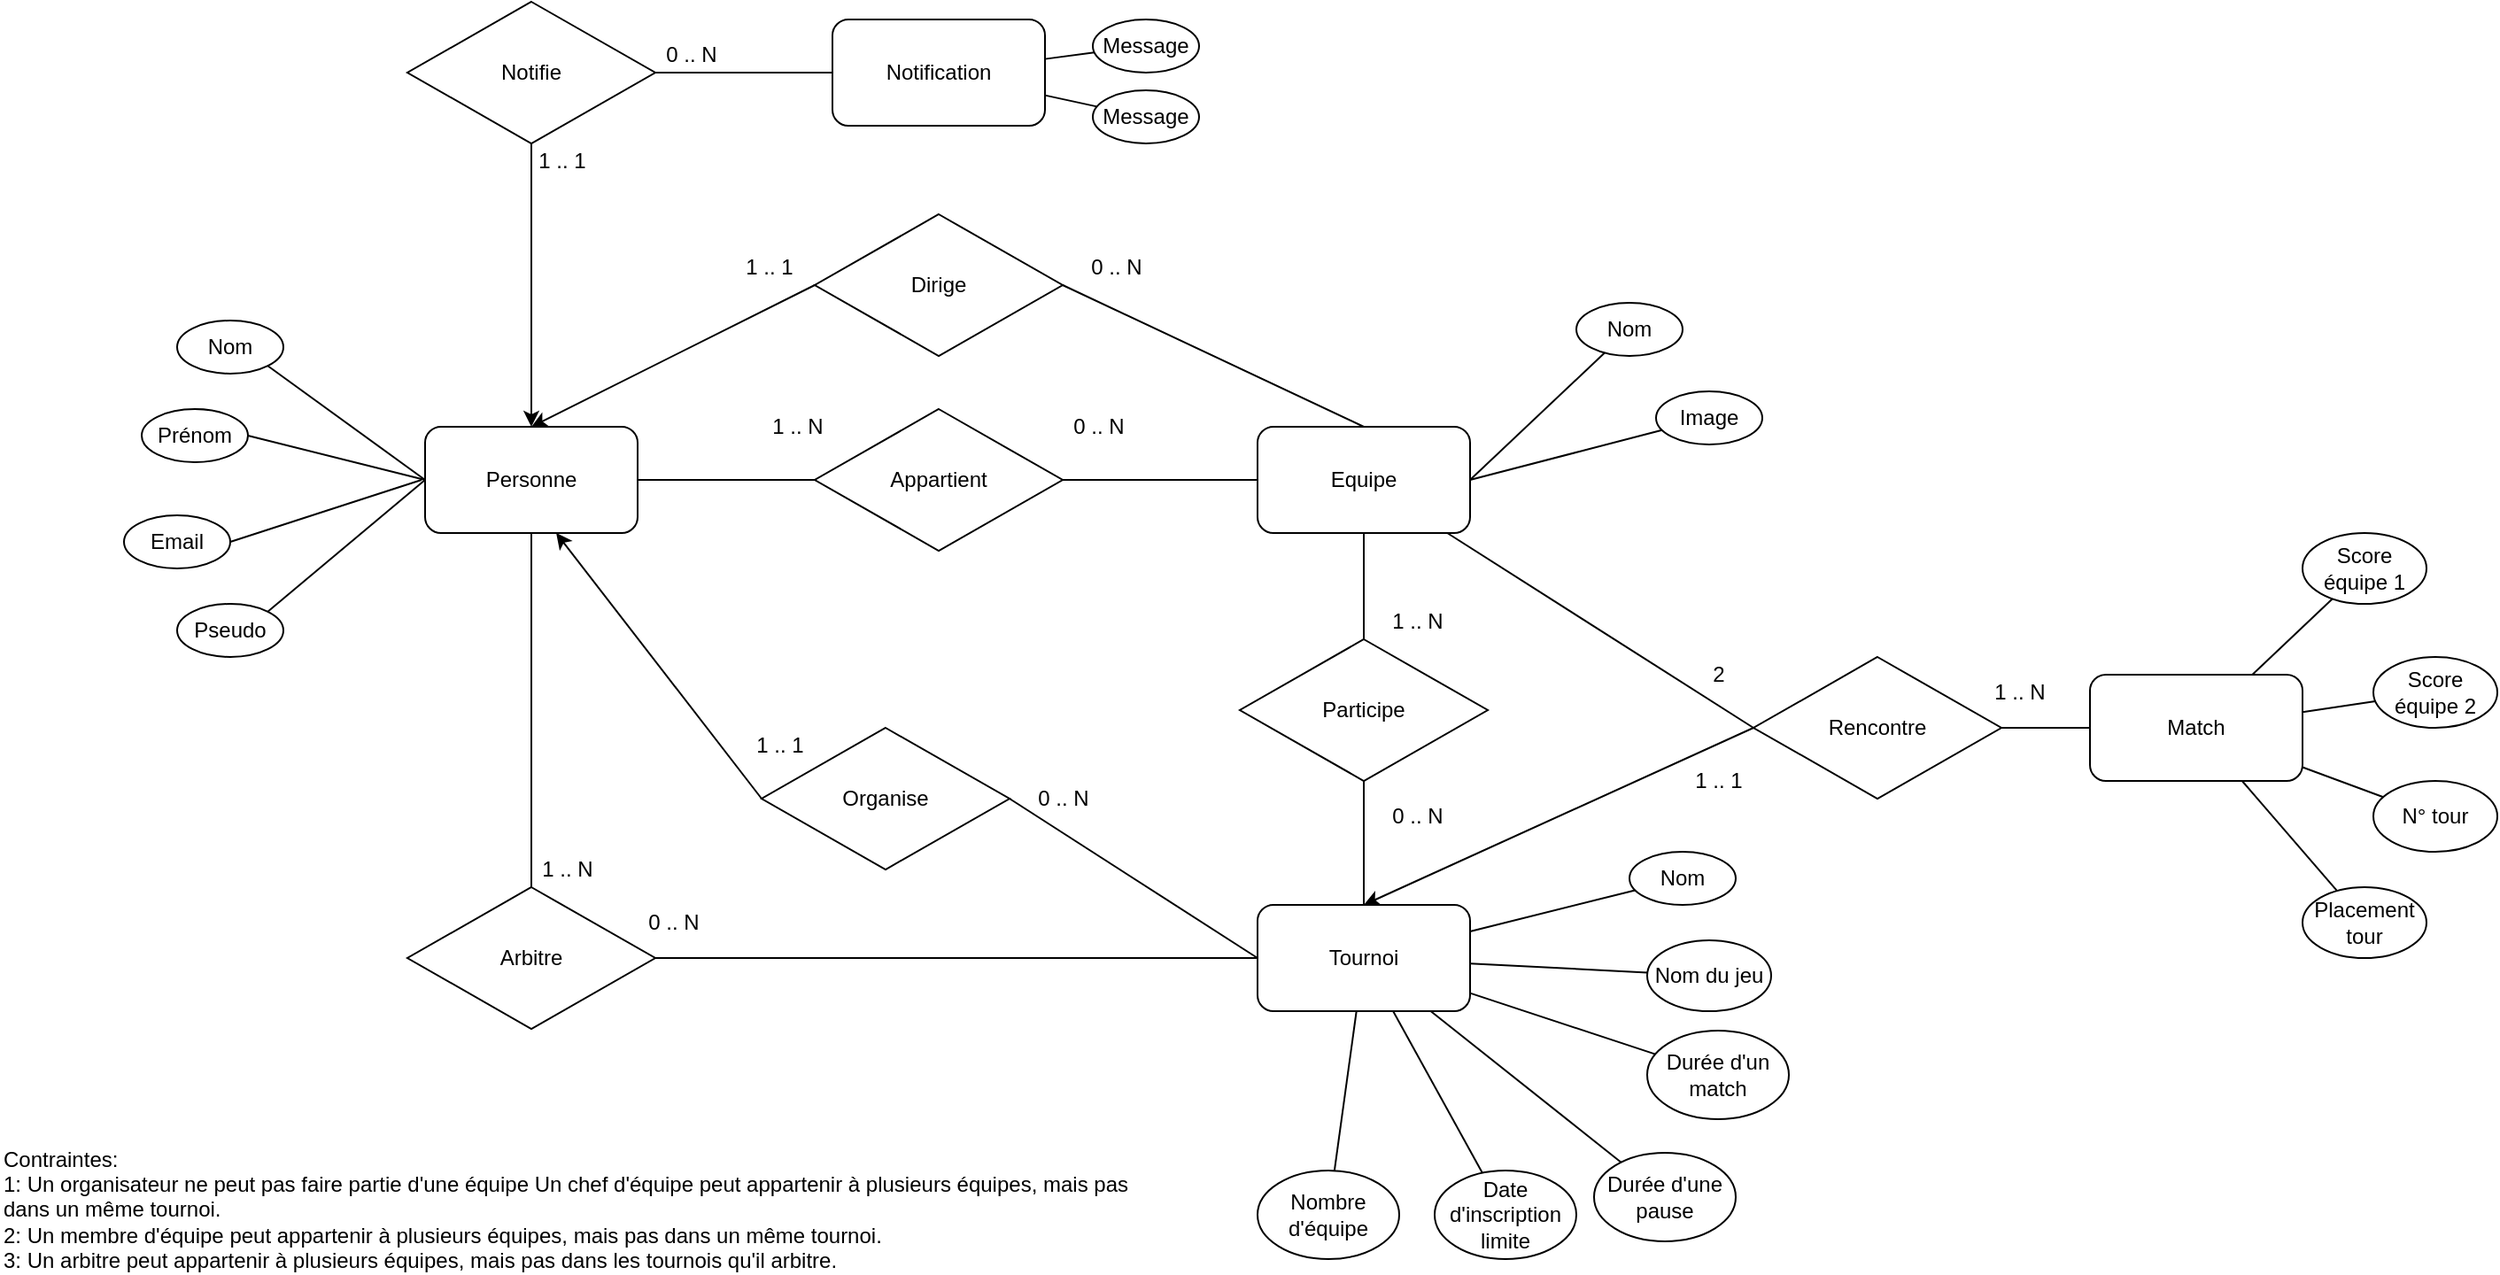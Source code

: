 <mxfile version="14.4.9" type="device"><diagram id="k_UvyUHj3-LaIpQjE4Ir" name="Page-1"><mxGraphModel dx="2223" dy="1466" grid="1" gridSize="10" guides="1" tooltips="1" connect="1" arrows="1" fold="1" page="1" pageScale="1" pageWidth="827" pageHeight="1169" math="0" shadow="0"><root><mxCell id="0"/><mxCell id="1" parent="0"/><mxCell id="oQfPXr5pK1oFeFnPemn1-2" value="Personne" style="rounded=1;whiteSpace=wrap;html=1;" parent="1" vertex="1"><mxGeometry x="-607" y="-880" width="120" height="60" as="geometry"/></mxCell><mxCell id="oQfPXr5pK1oFeFnPemn1-4" value="Equipe" style="rounded=1;whiteSpace=wrap;html=1;" parent="1" vertex="1"><mxGeometry x="-137" y="-880" width="120" height="60" as="geometry"/></mxCell><mxCell id="oQfPXr5pK1oFeFnPemn1-5" value="Appartient" style="rhombus;whiteSpace=wrap;html=1;" parent="1" vertex="1"><mxGeometry x="-387" y="-890" width="140" height="80" as="geometry"/></mxCell><mxCell id="oQfPXr5pK1oFeFnPemn1-10" value="Nom" style="ellipse;whiteSpace=wrap;html=1;" parent="1" vertex="1"><mxGeometry x="-747" y="-940" width="60" height="30" as="geometry"/></mxCell><mxCell id="oQfPXr5pK1oFeFnPemn1-11" value="Prénom" style="ellipse;whiteSpace=wrap;html=1;" parent="1" vertex="1"><mxGeometry x="-767" y="-890" width="60" height="30" as="geometry"/></mxCell><mxCell id="oQfPXr5pK1oFeFnPemn1-12" value="Pseudo" style="ellipse;whiteSpace=wrap;html=1;" parent="1" vertex="1"><mxGeometry x="-747" y="-780" width="60" height="30" as="geometry"/></mxCell><mxCell id="oQfPXr5pK1oFeFnPemn1-15" value="" style="endArrow=none;html=1;exitX=1;exitY=0.5;exitDx=0;exitDy=0;entryX=0;entryY=0.5;entryDx=0;entryDy=0;" parent="1" source="oQfPXr5pK1oFeFnPemn1-11" target="oQfPXr5pK1oFeFnPemn1-2" edge="1"><mxGeometry width="50" height="50" relative="1" as="geometry"><mxPoint x="-457" y="-720" as="sourcePoint"/><mxPoint x="-407" y="-770" as="targetPoint"/></mxGeometry></mxCell><mxCell id="oQfPXr5pK1oFeFnPemn1-16" value="" style="endArrow=none;html=1;exitX=1;exitY=0;exitDx=0;exitDy=0;entryX=0;entryY=0.5;entryDx=0;entryDy=0;" parent="1" source="oQfPXr5pK1oFeFnPemn1-12" target="oQfPXr5pK1oFeFnPemn1-2" edge="1"><mxGeometry width="50" height="50" relative="1" as="geometry"><mxPoint x="-677" y="-840.0" as="sourcePoint"/><mxPoint x="-597.0" y="-840.0" as="targetPoint"/></mxGeometry></mxCell><mxCell id="oQfPXr5pK1oFeFnPemn1-17" value="" style="endArrow=none;html=1;entryX=0;entryY=0.5;entryDx=0;entryDy=0;exitX=1;exitY=1;exitDx=0;exitDy=0;" parent="1" source="oQfPXr5pK1oFeFnPemn1-10" target="oQfPXr5pK1oFeFnPemn1-2" edge="1"><mxGeometry width="50" height="50" relative="1" as="geometry"><mxPoint x="-657" y="-900" as="sourcePoint"/><mxPoint x="-597.0" y="-840.0" as="targetPoint"/></mxGeometry></mxCell><mxCell id="oQfPXr5pK1oFeFnPemn1-18" value="Email" style="ellipse;whiteSpace=wrap;html=1;" parent="1" vertex="1"><mxGeometry x="-777" y="-830" width="60" height="30" as="geometry"/></mxCell><mxCell id="oQfPXr5pK1oFeFnPemn1-19" value="" style="endArrow=none;html=1;exitX=1;exitY=0.5;exitDx=0;exitDy=0;" parent="1" source="oQfPXr5pK1oFeFnPemn1-18" edge="1"><mxGeometry width="50" height="50" relative="1" as="geometry"><mxPoint x="-237" y="-720" as="sourcePoint"/><mxPoint x="-609" y="-850" as="targetPoint"/></mxGeometry></mxCell><mxCell id="oQfPXr5pK1oFeFnPemn1-20" value="0 .. N" style="text;html=1;align=center;verticalAlign=middle;resizable=0;points=[];autosize=1;" parent="1" vertex="1"><mxGeometry x="-247" y="-890" width="40" height="20" as="geometry"/></mxCell><mxCell id="oQfPXr5pK1oFeFnPemn1-21" value="1 .. N" style="text;html=1;align=center;verticalAlign=middle;resizable=0;points=[];autosize=1;" parent="1" vertex="1"><mxGeometry x="-417" y="-890" width="40" height="20" as="geometry"/></mxCell><mxCell id="cYdKor8v96iRCy1N4otG-1" value="" style="endArrow=none;html=1;exitX=1;exitY=0.5;exitDx=0;exitDy=0;" parent="1" source="oQfPXr5pK1oFeFnPemn1-2" target="oQfPXr5pK1oFeFnPemn1-5" edge="1"><mxGeometry width="50" height="50" relative="1" as="geometry"><mxPoint x="-137" y="-660" as="sourcePoint"/><mxPoint x="-87" y="-710" as="targetPoint"/></mxGeometry></mxCell><mxCell id="cYdKor8v96iRCy1N4otG-2" value="" style="endArrow=none;html=1;exitX=0;exitY=0.5;exitDx=0;exitDy=0;entryX=1;entryY=0.5;entryDx=0;entryDy=0;" parent="1" source="oQfPXr5pK1oFeFnPemn1-4" target="oQfPXr5pK1oFeFnPemn1-5" edge="1"><mxGeometry width="50" height="50" relative="1" as="geometry"><mxPoint x="-477" y="-840" as="sourcePoint"/><mxPoint x="-377" y="-840" as="targetPoint"/></mxGeometry></mxCell><mxCell id="cYdKor8v96iRCy1N4otG-3" value="Nom" style="ellipse;whiteSpace=wrap;html=1;" parent="1" vertex="1"><mxGeometry x="43" y="-950" width="60" height="30" as="geometry"/></mxCell><mxCell id="cYdKor8v96iRCy1N4otG-4" value="" style="endArrow=none;html=1;exitX=1;exitY=0.5;exitDx=0;exitDy=0;" parent="1" source="oQfPXr5pK1oFeFnPemn1-4" target="cYdKor8v96iRCy1N4otG-3" edge="1"><mxGeometry width="50" height="50" relative="1" as="geometry"><mxPoint x="-157" y="-680" as="sourcePoint"/><mxPoint x="-107" y="-730" as="targetPoint"/></mxGeometry></mxCell><mxCell id="cYdKor8v96iRCy1N4otG-5" value="Image" style="ellipse;whiteSpace=wrap;html=1;" parent="1" vertex="1"><mxGeometry x="88" y="-900" width="60" height="30" as="geometry"/></mxCell><mxCell id="cYdKor8v96iRCy1N4otG-6" value="" style="endArrow=none;html=1;exitX=1;exitY=0.5;exitDx=0;exitDy=0;" parent="1" source="oQfPXr5pK1oFeFnPemn1-4" target="cYdKor8v96iRCy1N4otG-5" edge="1"><mxGeometry width="50" height="50" relative="1" as="geometry"><mxPoint x="-7" y="-840.0" as="sourcePoint"/><mxPoint x="58.882" y="-901.765" as="targetPoint"/></mxGeometry></mxCell><mxCell id="cYdKor8v96iRCy1N4otG-47" style="edgeStyle=none;rounded=0;orthogonalLoop=1;jettySize=auto;html=1;exitX=0;exitY=0.5;exitDx=0;exitDy=0;entryX=0.5;entryY=0;entryDx=0;entryDy=0;" parent="1" source="cYdKor8v96iRCy1N4otG-7" target="oQfPXr5pK1oFeFnPemn1-2" edge="1"><mxGeometry relative="1" as="geometry"/></mxCell><mxCell id="cYdKor8v96iRCy1N4otG-7" value="Dirige" style="rhombus;whiteSpace=wrap;html=1;" parent="1" vertex="1"><mxGeometry x="-387" y="-1000" width="140" height="80" as="geometry"/></mxCell><mxCell id="cYdKor8v96iRCy1N4otG-10" value="1 .. 1" style="text;html=1;align=center;verticalAlign=middle;resizable=0;points=[];autosize=1;" parent="1" vertex="1"><mxGeometry x="-433" y="-980" width="40" height="20" as="geometry"/></mxCell><mxCell id="cYdKor8v96iRCy1N4otG-11" value="0 .. N" style="text;html=1;align=center;verticalAlign=middle;resizable=0;points=[];autosize=1;" parent="1" vertex="1"><mxGeometry x="-237" y="-980" width="40" height="20" as="geometry"/></mxCell><mxCell id="cYdKor8v96iRCy1N4otG-13" value="Tournoi" style="rounded=1;whiteSpace=wrap;html=1;" parent="1" vertex="1"><mxGeometry x="-137" y="-610" width="120" height="60" as="geometry"/></mxCell><mxCell id="cYdKor8v96iRCy1N4otG-14" value="Participe" style="rhombus;whiteSpace=wrap;html=1;" parent="1" vertex="1"><mxGeometry x="-147" y="-760" width="140" height="80" as="geometry"/></mxCell><mxCell id="cYdKor8v96iRCy1N4otG-15" value="" style="endArrow=none;html=1;entryX=0.5;entryY=1;entryDx=0;entryDy=0;" parent="1" source="cYdKor8v96iRCy1N4otG-14" target="oQfPXr5pK1oFeFnPemn1-4" edge="1"><mxGeometry width="50" height="50" relative="1" as="geometry"><mxPoint x="-157" y="-680" as="sourcePoint"/><mxPoint x="-107" y="-730" as="targetPoint"/></mxGeometry></mxCell><mxCell id="cYdKor8v96iRCy1N4otG-16" value="" style="endArrow=none;html=1;entryX=0.5;entryY=1;entryDx=0;entryDy=0;exitX=0.5;exitY=0;exitDx=0;exitDy=0;" parent="1" source="cYdKor8v96iRCy1N4otG-13" target="cYdKor8v96iRCy1N4otG-14" edge="1"><mxGeometry width="50" height="50" relative="1" as="geometry"><mxPoint x="-67" y="-750.0" as="sourcePoint"/><mxPoint x="-67" y="-810.0" as="targetPoint"/></mxGeometry></mxCell><mxCell id="cYdKor8v96iRCy1N4otG-17" value="0 .. N" style="text;html=1;align=center;verticalAlign=middle;resizable=0;points=[];autosize=1;" parent="1" vertex="1"><mxGeometry x="-67" y="-670" width="40" height="20" as="geometry"/></mxCell><mxCell id="cYdKor8v96iRCy1N4otG-18" value="1 .. N" style="text;html=1;align=center;verticalAlign=middle;resizable=0;points=[];autosize=1;" parent="1" vertex="1"><mxGeometry x="-67" y="-780" width="40" height="20" as="geometry"/></mxCell><mxCell id="cYdKor8v96iRCy1N4otG-46" style="edgeStyle=none;rounded=0;orthogonalLoop=1;jettySize=auto;html=1;exitX=0;exitY=0.5;exitDx=0;exitDy=0;entryX=0.617;entryY=1;entryDx=0;entryDy=0;entryPerimeter=0;" parent="1" source="cYdKor8v96iRCy1N4otG-19" target="oQfPXr5pK1oFeFnPemn1-2" edge="1"><mxGeometry relative="1" as="geometry"/></mxCell><mxCell id="cYdKor8v96iRCy1N4otG-19" value="Organise" style="rhombus;whiteSpace=wrap;html=1;" parent="1" vertex="1"><mxGeometry x="-417" y="-710" width="140" height="80" as="geometry"/></mxCell><mxCell id="cYdKor8v96iRCy1N4otG-21" value="0 .. N" style="text;html=1;align=center;verticalAlign=middle;resizable=0;points=[];autosize=1;" parent="1" vertex="1"><mxGeometry x="-267" y="-680" width="40" height="20" as="geometry"/></mxCell><mxCell id="cYdKor8v96iRCy1N4otG-22" value="" style="endArrow=none;html=1;exitX=1;exitY=0.5;exitDx=0;exitDy=0;entryX=0;entryY=0.5;entryDx=0;entryDy=0;" parent="1" source="cYdKor8v96iRCy1N4otG-19" target="cYdKor8v96iRCy1N4otG-13" edge="1"><mxGeometry width="50" height="50" relative="1" as="geometry"><mxPoint x="-157" y="-680" as="sourcePoint"/><mxPoint x="-107" y="-730" as="targetPoint"/></mxGeometry></mxCell><mxCell id="cYdKor8v96iRCy1N4otG-23" value="1 .. 1" style="text;html=1;align=center;verticalAlign=middle;resizable=0;points=[];autosize=1;" parent="1" vertex="1"><mxGeometry x="-427" y="-710" width="40" height="20" as="geometry"/></mxCell><mxCell id="cYdKor8v96iRCy1N4otG-24" value="Nom" style="ellipse;whiteSpace=wrap;html=1;" parent="1" vertex="1"><mxGeometry x="73" y="-640" width="60" height="30" as="geometry"/></mxCell><mxCell id="cYdKor8v96iRCy1N4otG-25" value="Nom du jeu" style="ellipse;whiteSpace=wrap;html=1;" parent="1" vertex="1"><mxGeometry x="83" y="-590" width="70" height="40" as="geometry"/></mxCell><mxCell id="cYdKor8v96iRCy1N4otG-27" value="Durée d'un match" style="ellipse;whiteSpace=wrap;html=1;" parent="1" vertex="1"><mxGeometry x="83" y="-539" width="80" height="50" as="geometry"/></mxCell><mxCell id="cYdKor8v96iRCy1N4otG-28" value="Durée d'une pause" style="ellipse;whiteSpace=wrap;html=1;" parent="1" vertex="1"><mxGeometry x="53" y="-470" width="80" height="50" as="geometry"/></mxCell><mxCell id="cYdKor8v96iRCy1N4otG-29" value="Date d'inscription limite" style="ellipse;whiteSpace=wrap;html=1;" parent="1" vertex="1"><mxGeometry x="-37" y="-460" width="80" height="50" as="geometry"/></mxCell><mxCell id="cYdKor8v96iRCy1N4otG-30" value="Nombre d'équipe" style="ellipse;whiteSpace=wrap;html=1;" parent="1" vertex="1"><mxGeometry x="-137" y="-460" width="80" height="50" as="geometry"/></mxCell><mxCell id="cYdKor8v96iRCy1N4otG-33" value="" style="endArrow=none;html=1;" parent="1" source="cYdKor8v96iRCy1N4otG-13" target="cYdKor8v96iRCy1N4otG-24" edge="1"><mxGeometry width="50" height="50" relative="1" as="geometry"><mxPoint x="-157" y="-710" as="sourcePoint"/><mxPoint x="-107" y="-760" as="targetPoint"/></mxGeometry></mxCell><mxCell id="cYdKor8v96iRCy1N4otG-34" value="" style="endArrow=none;html=1;" parent="1" source="cYdKor8v96iRCy1N4otG-13" target="cYdKor8v96iRCy1N4otG-25" edge="1"><mxGeometry width="50" height="50" relative="1" as="geometry"><mxPoint x="-7" y="-585" as="sourcePoint"/><mxPoint x="86.167" y="-608.292" as="targetPoint"/></mxGeometry></mxCell><mxCell id="cYdKor8v96iRCy1N4otG-35" value="" style="endArrow=none;html=1;" parent="1" source="cYdKor8v96iRCy1N4otG-13" target="cYdKor8v96iRCy1N4otG-27" edge="1"><mxGeometry width="50" height="50" relative="1" as="geometry"><mxPoint x="-7" y="-566.923" as="sourcePoint"/><mxPoint x="93.14" y="-561.788" as="targetPoint"/></mxGeometry></mxCell><mxCell id="cYdKor8v96iRCy1N4otG-36" value="" style="endArrow=none;html=1;" parent="1" source="cYdKor8v96iRCy1N4otG-13" target="cYdKor8v96iRCy1N4otG-28" edge="1"><mxGeometry width="50" height="50" relative="1" as="geometry"><mxPoint x="-7" y="-550.189" as="sourcePoint"/><mxPoint x="97.608" y="-515.65" as="targetPoint"/></mxGeometry></mxCell><mxCell id="cYdKor8v96iRCy1N4otG-37" value="" style="endArrow=none;html=1;" parent="1" source="cYdKor8v96iRCy1N4otG-13" target="cYdKor8v96iRCy1N4otG-29" edge="1"><mxGeometry width="50" height="50" relative="1" as="geometry"><mxPoint x="3" y="-540.189" as="sourcePoint"/><mxPoint x="107.608" y="-505.65" as="targetPoint"/></mxGeometry></mxCell><mxCell id="cYdKor8v96iRCy1N4otG-38" value="" style="endArrow=none;html=1;" parent="1" source="cYdKor8v96iRCy1N4otG-13" target="cYdKor8v96iRCy1N4otG-30" edge="1"><mxGeometry width="50" height="50" relative="1" as="geometry"><mxPoint x="-50.448" y="-540" as="sourcePoint"/><mxPoint x="-0.04" y="-448.634" as="targetPoint"/></mxGeometry></mxCell><mxCell id="cYdKor8v96iRCy1N4otG-39" value="Arbitre" style="rhombus;whiteSpace=wrap;html=1;" parent="1" vertex="1"><mxGeometry x="-617" y="-620" width="140" height="80" as="geometry"/></mxCell><mxCell id="cYdKor8v96iRCy1N4otG-40" value="" style="endArrow=none;html=1;entryX=0.5;entryY=1;entryDx=0;entryDy=0;" parent="1" source="cYdKor8v96iRCy1N4otG-39" target="oQfPXr5pK1oFeFnPemn1-2" edge="1"><mxGeometry width="50" height="50" relative="1" as="geometry"><mxPoint x="-157" y="-630" as="sourcePoint"/><mxPoint x="-107" y="-680" as="targetPoint"/></mxGeometry></mxCell><mxCell id="cYdKor8v96iRCy1N4otG-41" value="" style="endArrow=none;html=1;entryX=0;entryY=0.5;entryDx=0;entryDy=0;exitX=1;exitY=0.5;exitDx=0;exitDy=0;" parent="1" source="cYdKor8v96iRCy1N4otG-39" target="cYdKor8v96iRCy1N4otG-13" edge="1"><mxGeometry width="50" height="50" relative="1" as="geometry"><mxPoint x="-537.0" y="-610" as="sourcePoint"/><mxPoint x="-537.0" y="-810.0" as="targetPoint"/></mxGeometry></mxCell><mxCell id="cYdKor8v96iRCy1N4otG-42" value="0 .. N" style="text;html=1;align=center;verticalAlign=middle;resizable=0;points=[];autosize=1;" parent="1" vertex="1"><mxGeometry x="-487" y="-610" width="40" height="20" as="geometry"/></mxCell><mxCell id="cYdKor8v96iRCy1N4otG-43" value="1 .. N" style="text;html=1;align=center;verticalAlign=middle;resizable=0;points=[];autosize=1;" parent="1" vertex="1"><mxGeometry x="-547" y="-640" width="40" height="20" as="geometry"/></mxCell><mxCell id="cYdKor8v96iRCy1N4otG-45" value="Contraintes:&lt;br&gt;1:&amp;nbsp;Un organisateur ne peut pas faire partie d'une équipe Un chef d'équipe peut appartenir à plusieurs équipes, mais pas dans un même tournoi.&lt;br&gt;2: Un membre d'équipe peut appartenir à plusieurs équipes, mais pas dans un même tournoi.&lt;br&gt;3:&amp;nbsp;Un arbitre peut appartenir à plusieurs équipes, mais pas dans les tournois qu'il arbitre." style="text;html=1;strokeColor=none;fillColor=none;align=left;verticalAlign=left;whiteSpace=wrap;rounded=0;" parent="1" vertex="1"><mxGeometry x="-847" y="-480" width="650" height="70" as="geometry"/></mxCell><mxCell id="cYdKor8v96iRCy1N4otG-48" value="" style="endArrow=none;html=1;entryX=1;entryY=0.5;entryDx=0;entryDy=0;exitX=0.5;exitY=0;exitDx=0;exitDy=0;" parent="1" source="oQfPXr5pK1oFeFnPemn1-4" target="cYdKor8v96iRCy1N4otG-7" edge="1"><mxGeometry width="50" height="50" relative="1" as="geometry"><mxPoint x="-147" y="-680" as="sourcePoint"/><mxPoint x="-97" y="-730" as="targetPoint"/></mxGeometry></mxCell><mxCell id="cYdKor8v96iRCy1N4otG-53" value="Match" style="rounded=1;whiteSpace=wrap;html=1;" parent="1" vertex="1"><mxGeometry x="333" y="-740" width="120" height="60" as="geometry"/></mxCell><mxCell id="cYdKor8v96iRCy1N4otG-63" style="edgeStyle=none;rounded=0;orthogonalLoop=1;jettySize=auto;html=1;exitX=0;exitY=0.5;exitDx=0;exitDy=0;entryX=0.5;entryY=0;entryDx=0;entryDy=0;" parent="1" source="cYdKor8v96iRCy1N4otG-54" target="cYdKor8v96iRCy1N4otG-13" edge="1"><mxGeometry relative="1" as="geometry"/></mxCell><mxCell id="cYdKor8v96iRCy1N4otG-54" value="Rencontre" style="rhombus;whiteSpace=wrap;html=1;" parent="1" vertex="1"><mxGeometry x="143" y="-750" width="140" height="80" as="geometry"/></mxCell><mxCell id="cYdKor8v96iRCy1N4otG-57" value="" style="endArrow=none;html=1;exitX=0;exitY=0.5;exitDx=0;exitDy=0;" parent="1" source="cYdKor8v96iRCy1N4otG-54" target="oQfPXr5pK1oFeFnPemn1-4" edge="1"><mxGeometry width="50" height="50" relative="1" as="geometry"><mxPoint x="353" y="-760" as="sourcePoint"/><mxPoint x="403" y="-810" as="targetPoint"/></mxGeometry></mxCell><mxCell id="cYdKor8v96iRCy1N4otG-58" value="" style="endArrow=none;html=1;exitX=1;exitY=0.5;exitDx=0;exitDy=0;entryX=0;entryY=0.5;entryDx=0;entryDy=0;" parent="1" source="cYdKor8v96iRCy1N4otG-54" target="cYdKor8v96iRCy1N4otG-53" edge="1"><mxGeometry width="50" height="50" relative="1" as="geometry"><mxPoint x="293" y="-620" as="sourcePoint"/><mxPoint x="343" y="-670" as="targetPoint"/></mxGeometry></mxCell><mxCell id="cYdKor8v96iRCy1N4otG-59" value="1 .. N" style="text;html=1;align=center;verticalAlign=middle;resizable=0;points=[];autosize=1;" parent="1" vertex="1"><mxGeometry x="273" y="-740" width="40" height="20" as="geometry"/></mxCell><mxCell id="cYdKor8v96iRCy1N4otG-60" value="2" style="text;html=1;align=center;verticalAlign=middle;resizable=0;points=[];autosize=1;" parent="1" vertex="1"><mxGeometry x="113" y="-750" width="20" height="20" as="geometry"/></mxCell><mxCell id="cYdKor8v96iRCy1N4otG-62" value="1 .. 1" style="text;html=1;align=center;verticalAlign=middle;resizable=0;points=[];autosize=1;" parent="1" vertex="1"><mxGeometry x="103" y="-690" width="40" height="20" as="geometry"/></mxCell><mxCell id="cYdKor8v96iRCy1N4otG-64" value="Score équipe 1" style="ellipse;whiteSpace=wrap;html=1;" parent="1" vertex="1"><mxGeometry x="453" y="-820" width="70" height="40" as="geometry"/></mxCell><mxCell id="cYdKor8v96iRCy1N4otG-65" value="Score équipe 2" style="ellipse;whiteSpace=wrap;html=1;" parent="1" vertex="1"><mxGeometry x="493" y="-750" width="70" height="40" as="geometry"/></mxCell><mxCell id="cYdKor8v96iRCy1N4otG-66" value="N° tour" style="ellipse;whiteSpace=wrap;html=1;" parent="1" vertex="1"><mxGeometry x="493" y="-680" width="70" height="40" as="geometry"/></mxCell><mxCell id="cYdKor8v96iRCy1N4otG-67" value="Placement tour" style="ellipse;whiteSpace=wrap;html=1;" parent="1" vertex="1"><mxGeometry x="453" y="-620" width="70" height="40" as="geometry"/></mxCell><mxCell id="cYdKor8v96iRCy1N4otG-68" value="" style="endArrow=none;html=1;" parent="1" source="cYdKor8v96iRCy1N4otG-53" target="cYdKor8v96iRCy1N4otG-64" edge="1"><mxGeometry width="50" height="50" relative="1" as="geometry"><mxPoint x="333" y="-700" as="sourcePoint"/><mxPoint x="383" y="-750" as="targetPoint"/></mxGeometry></mxCell><mxCell id="cYdKor8v96iRCy1N4otG-69" value="" style="endArrow=none;html=1;" parent="1" source="cYdKor8v96iRCy1N4otG-53" target="cYdKor8v96iRCy1N4otG-65" edge="1"><mxGeometry width="50" height="50" relative="1" as="geometry"><mxPoint x="434.667" y="-730" as="sourcePoint"/><mxPoint x="479.923" y="-772.874" as="targetPoint"/></mxGeometry></mxCell><mxCell id="cYdKor8v96iRCy1N4otG-70" value="" style="endArrow=none;html=1;" parent="1" source="cYdKor8v96iRCy1N4otG-53" target="cYdKor8v96iRCy1N4otG-66" edge="1"><mxGeometry width="50" height="50" relative="1" as="geometry"><mxPoint x="463" y="-708.889" as="sourcePoint"/><mxPoint x="504.12" y="-714.981" as="targetPoint"/></mxGeometry></mxCell><mxCell id="cYdKor8v96iRCy1N4otG-72" value="" style="endArrow=none;html=1;" parent="1" source="cYdKor8v96iRCy1N4otG-53" target="cYdKor8v96iRCy1N4otG-67" edge="1"><mxGeometry width="50" height="50" relative="1" as="geometry"><mxPoint x="463" y="-677.759" as="sourcePoint"/><mxPoint x="508.603" y="-660.854" as="targetPoint"/></mxGeometry></mxCell><mxCell id="Jotnkcau62tfQGmR2Hz3-1" value="Notification" style="rounded=1;whiteSpace=wrap;html=1;" parent="1" vertex="1"><mxGeometry x="-377" y="-1110" width="120" height="60" as="geometry"/></mxCell><mxCell id="Jotnkcau62tfQGmR2Hz3-9" style="edgeStyle=orthogonalEdgeStyle;rounded=0;orthogonalLoop=1;jettySize=auto;html=1;exitX=0.5;exitY=1;exitDx=0;exitDy=0;entryX=0.5;entryY=0;entryDx=0;entryDy=0;" parent="1" source="Jotnkcau62tfQGmR2Hz3-2" target="oQfPXr5pK1oFeFnPemn1-2" edge="1"><mxGeometry relative="1" as="geometry"/></mxCell><mxCell id="Jotnkcau62tfQGmR2Hz3-2" value="Notifie" style="rhombus;whiteSpace=wrap;html=1;" parent="1" vertex="1"><mxGeometry x="-617" y="-1120" width="140" height="80" as="geometry"/></mxCell><mxCell id="Jotnkcau62tfQGmR2Hz3-4" value="" style="endArrow=none;html=1;entryX=0;entryY=0.5;entryDx=0;entryDy=0;exitX=1;exitY=0.5;exitDx=0;exitDy=0;" parent="1" source="Jotnkcau62tfQGmR2Hz3-2" target="Jotnkcau62tfQGmR2Hz3-1" edge="1"><mxGeometry width="50" height="50" relative="1" as="geometry"><mxPoint x="-450" y="-1060" as="sourcePoint"/><mxPoint x="-390" y="-1060" as="targetPoint"/></mxGeometry></mxCell><mxCell id="Jotnkcau62tfQGmR2Hz3-10" value="1 .. 1" style="text;html=1;align=center;verticalAlign=middle;resizable=0;points=[];autosize=1;" parent="1" vertex="1"><mxGeometry x="-550" y="-1040" width="40" height="20" as="geometry"/></mxCell><mxCell id="Jotnkcau62tfQGmR2Hz3-11" value="0 .. N" style="text;html=1;align=center;verticalAlign=middle;resizable=0;points=[];autosize=1;" parent="1" vertex="1"><mxGeometry x="-477" y="-1100" width="40" height="20" as="geometry"/></mxCell><mxCell id="Jotnkcau62tfQGmR2Hz3-19" value="Message" style="ellipse;whiteSpace=wrap;html=1;" parent="1" vertex="1"><mxGeometry x="-230" y="-1070" width="60" height="30" as="geometry"/></mxCell><mxCell id="Jotnkcau62tfQGmR2Hz3-20" value="" style="endArrow=none;html=1;" parent="1" source="Jotnkcau62tfQGmR2Hz3-19" target="Jotnkcau62tfQGmR2Hz3-1" edge="1"><mxGeometry width="50" height="50" relative="1" as="geometry"><mxPoint x="-206.44" y="-1042.087" as="sourcePoint"/><mxPoint x="-247" y="-1053.465" as="targetPoint"/></mxGeometry></mxCell><mxCell id="mnk4b8Xu0k2Ox8AVDD5A-1" value="Message" style="ellipse;whiteSpace=wrap;html=1;" vertex="1" parent="1"><mxGeometry x="-230" y="-1110" width="60" height="30" as="geometry"/></mxCell><mxCell id="mnk4b8Xu0k2Ox8AVDD5A-2" value="" style="endArrow=none;html=1;" edge="1" parent="1" source="mnk4b8Xu0k2Ox8AVDD5A-1" target="Jotnkcau62tfQGmR2Hz3-1"><mxGeometry width="50" height="50" relative="1" as="geometry"><mxPoint x="-217.649" y="-1050.821" as="sourcePoint"/><mxPoint x="-247" y="-1057.179" as="targetPoint"/></mxGeometry></mxCell></root></mxGraphModel></diagram></mxfile>